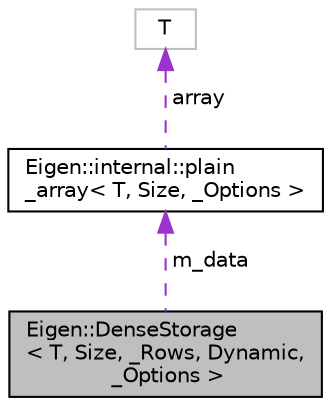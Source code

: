 digraph "Eigen::DenseStorage&lt; T, Size, _Rows, Dynamic, _Options &gt;"
{
  edge [fontname="Helvetica",fontsize="10",labelfontname="Helvetica",labelfontsize="10"];
  node [fontname="Helvetica",fontsize="10",shape=record];
  Node1 [label="Eigen::DenseStorage\l\< T, Size, _Rows, Dynamic,\l _Options \>",height=0.2,width=0.4,color="black", fillcolor="grey75", style="filled" fontcolor="black"];
  Node2 -> Node1 [dir="back",color="darkorchid3",fontsize="10",style="dashed",label=" m_data" ,fontname="Helvetica"];
  Node2 [label="Eigen::internal::plain\l_array\< T, Size, _Options \>",height=0.2,width=0.4,color="black", fillcolor="white", style="filled",URL="$structEigen_1_1internal_1_1plain__array.html"];
  Node3 -> Node2 [dir="back",color="darkorchid3",fontsize="10",style="dashed",label=" array" ,fontname="Helvetica"];
  Node3 [label="T",height=0.2,width=0.4,color="grey75", fillcolor="white", style="filled"];
}
